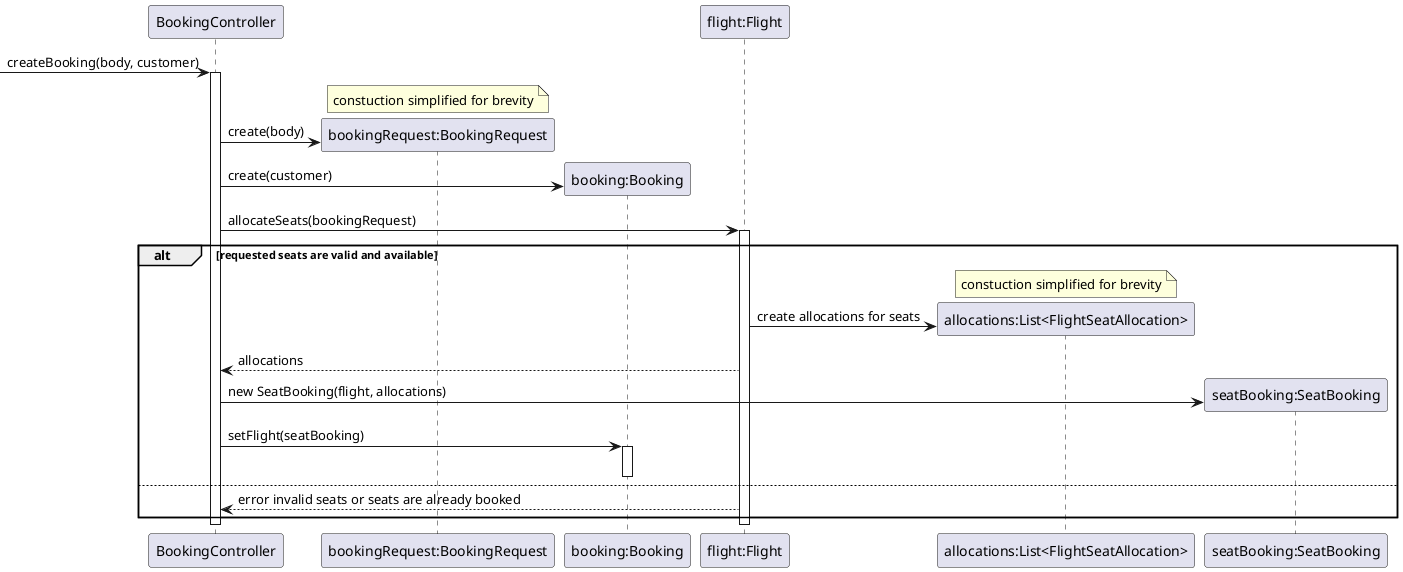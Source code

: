 @startuml domain model

participant BookingController as bc
participant "bookingRequest:BookingRequest" as br
participant "booking:Booking" as b
participant "flight:Flight" as f
participant "allocations:List<FlightSeatAllocation>" as al
participant "seatBooking:SeatBooking" as sb


[-> bc: createBooking(body, customer)
activate bc
note over br: constuction simplified for brevity
bc -> br **: create(body)
bc -> b **: create(customer)
bc -> f: allocateSeats(bookingRequest)
activate f
alt requested seats are valid and available
  note over al: constuction simplified for brevity
  f -> al **: create allocations for seats
  f --> bc: allocations
  bc -> sb **: new SeatBooking(flight, allocations)
  bc -> b: setFlight(seatBooking)
  activate b
  deactivate b
else
  f --> bc: error invalid seats or seats are already booked
end
deactivate f
deactivate bc
@enduml